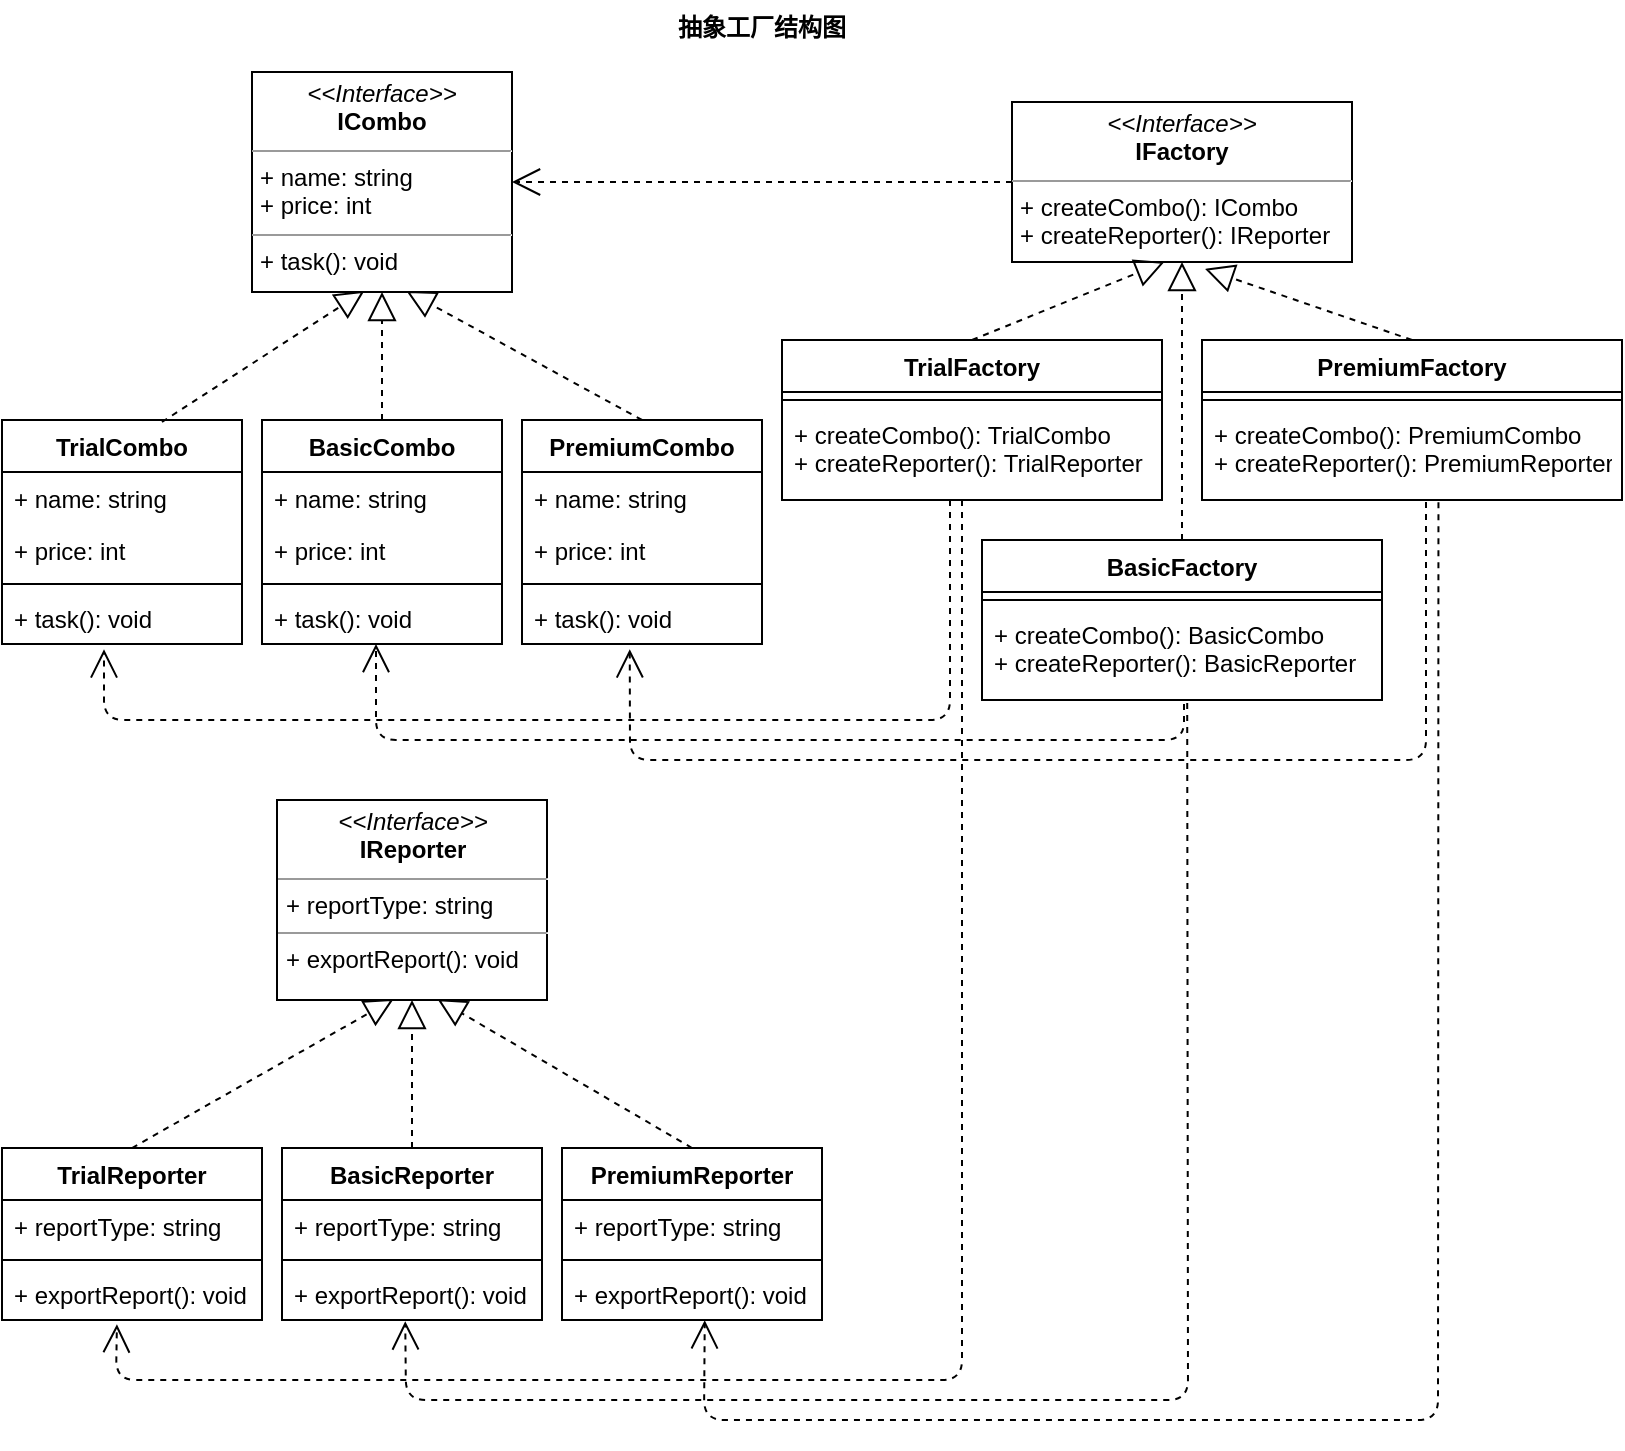 <mxfile><diagram id="y2cfcT8ju56EPe8BW9D_" name="第 1 页"><mxGraphModel dx="631" dy="519" grid="1" gridSize="10" guides="1" tooltips="1" connect="1" arrows="1" fold="1" page="1" pageScale="1" pageWidth="1654" pageHeight="1169" math="0" shadow="0"><root><mxCell id="0"/><mxCell id="1" parent="0"/><mxCell id="12" value="TrialCombo" style="swimlane;fontStyle=1;align=center;verticalAlign=top;childLayout=stackLayout;horizontal=1;startSize=26;horizontalStack=0;resizeParent=1;resizeParentMax=0;resizeLast=0;collapsible=1;marginBottom=0;" parent="1" vertex="1"><mxGeometry x="10" y="240" width="120" height="112" as="geometry"/></mxCell><mxCell id="13" value="+ name: string&#10;" style="text;strokeColor=none;fillColor=none;align=left;verticalAlign=top;spacingLeft=4;spacingRight=4;overflow=hidden;rotatable=0;points=[[0,0.5],[1,0.5]];portConstraint=eastwest;" parent="12" vertex="1"><mxGeometry y="26" width="120" height="26" as="geometry"/></mxCell><mxCell id="14" value="+ price: int&#10;" style="text;strokeColor=none;fillColor=none;align=left;verticalAlign=top;spacingLeft=4;spacingRight=4;overflow=hidden;rotatable=0;points=[[0,0.5],[1,0.5]];portConstraint=eastwest;" parent="12" vertex="1"><mxGeometry y="52" width="120" height="26" as="geometry"/></mxCell><mxCell id="15" value="" style="line;strokeWidth=1;fillColor=none;align=left;verticalAlign=middle;spacingTop=-1;spacingLeft=3;spacingRight=3;rotatable=0;labelPosition=right;points=[];portConstraint=eastwest;" parent="12" vertex="1"><mxGeometry y="78" width="120" height="8" as="geometry"/></mxCell><mxCell id="16" value="+ task(): void" style="text;strokeColor=none;fillColor=none;align=left;verticalAlign=top;spacingLeft=4;spacingRight=4;overflow=hidden;rotatable=0;points=[[0,0.5],[1,0.5]];portConstraint=eastwest;" parent="12" vertex="1"><mxGeometry y="86" width="120" height="26" as="geometry"/></mxCell><mxCell id="19" value="BasicCombo" style="swimlane;fontStyle=1;align=center;verticalAlign=top;childLayout=stackLayout;horizontal=1;startSize=26;horizontalStack=0;resizeParent=1;resizeParentMax=0;resizeLast=0;collapsible=1;marginBottom=0;" parent="1" vertex="1"><mxGeometry x="140" y="240" width="120" height="112" as="geometry"/></mxCell><mxCell id="20" value="+ name: string&#10;" style="text;strokeColor=none;fillColor=none;align=left;verticalAlign=top;spacingLeft=4;spacingRight=4;overflow=hidden;rotatable=0;points=[[0,0.5],[1,0.5]];portConstraint=eastwest;" parent="19" vertex="1"><mxGeometry y="26" width="120" height="26" as="geometry"/></mxCell><mxCell id="21" value="+ price: int&#10;" style="text;strokeColor=none;fillColor=none;align=left;verticalAlign=top;spacingLeft=4;spacingRight=4;overflow=hidden;rotatable=0;points=[[0,0.5],[1,0.5]];portConstraint=eastwest;" parent="19" vertex="1"><mxGeometry y="52" width="120" height="26" as="geometry"/></mxCell><mxCell id="22" value="" style="line;strokeWidth=1;fillColor=none;align=left;verticalAlign=middle;spacingTop=-1;spacingLeft=3;spacingRight=3;rotatable=0;labelPosition=right;points=[];portConstraint=eastwest;" parent="19" vertex="1"><mxGeometry y="78" width="120" height="8" as="geometry"/></mxCell><mxCell id="23" value="+ task(): void" style="text;strokeColor=none;fillColor=none;align=left;verticalAlign=top;spacingLeft=4;spacingRight=4;overflow=hidden;rotatable=0;points=[[0,0.5],[1,0.5]];portConstraint=eastwest;" parent="19" vertex="1"><mxGeometry y="86" width="120" height="26" as="geometry"/></mxCell><mxCell id="24" value="PremiumCombo" style="swimlane;fontStyle=1;align=center;verticalAlign=top;childLayout=stackLayout;horizontal=1;startSize=26;horizontalStack=0;resizeParent=1;resizeParentMax=0;resizeLast=0;collapsible=1;marginBottom=0;" parent="1" vertex="1"><mxGeometry x="270" y="240" width="120" height="112" as="geometry"/></mxCell><mxCell id="25" value="+ name: string&#10;" style="text;strokeColor=none;fillColor=none;align=left;verticalAlign=top;spacingLeft=4;spacingRight=4;overflow=hidden;rotatable=0;points=[[0,0.5],[1,0.5]];portConstraint=eastwest;" parent="24" vertex="1"><mxGeometry y="26" width="120" height="26" as="geometry"/></mxCell><mxCell id="26" value="+ price: int&#10;" style="text;strokeColor=none;fillColor=none;align=left;verticalAlign=top;spacingLeft=4;spacingRight=4;overflow=hidden;rotatable=0;points=[[0,0.5],[1,0.5]];portConstraint=eastwest;" parent="24" vertex="1"><mxGeometry y="52" width="120" height="26" as="geometry"/></mxCell><mxCell id="27" value="" style="line;strokeWidth=1;fillColor=none;align=left;verticalAlign=middle;spacingTop=-1;spacingLeft=3;spacingRight=3;rotatable=0;labelPosition=right;points=[];portConstraint=eastwest;" parent="24" vertex="1"><mxGeometry y="78" width="120" height="8" as="geometry"/></mxCell><mxCell id="28" value="+ task(): void" style="text;strokeColor=none;fillColor=none;align=left;verticalAlign=top;spacingLeft=4;spacingRight=4;overflow=hidden;rotatable=0;points=[[0,0.5],[1,0.5]];portConstraint=eastwest;" parent="24" vertex="1"><mxGeometry y="86" width="120" height="26" as="geometry"/></mxCell><mxCell id="29" value="&lt;p style=&quot;margin: 0px ; margin-top: 4px ; text-align: center&quot;&gt;&lt;i&gt;&amp;lt;&amp;lt;Interface&amp;gt;&amp;gt;&lt;/i&gt;&lt;br&gt;&lt;b&gt;ICombo&lt;/b&gt;&lt;/p&gt;&lt;hr size=&quot;1&quot;&gt;&lt;p style=&quot;margin: 0px ; margin-left: 4px&quot;&gt;+ name: string&lt;/p&gt;&lt;p style=&quot;margin: 0px ; margin-left: 4px&quot;&gt;+ price: int&lt;/p&gt;&lt;hr size=&quot;1&quot;&gt;&lt;p style=&quot;margin: 0px ; margin-left: 4px&quot;&gt;+ task(): void&lt;br&gt;&lt;/p&gt;" style="verticalAlign=top;align=left;overflow=fill;fontSize=12;fontFamily=Helvetica;html=1;" parent="1" vertex="1"><mxGeometry x="135" y="66" width="130" height="110" as="geometry"/></mxCell><mxCell id="38" value="" style="endArrow=block;dashed=1;endFill=0;endSize=12;html=1;exitX=0.5;exitY=0;exitDx=0;exitDy=0;entryX=0.5;entryY=1;entryDx=0;entryDy=0;" parent="1" source="19" target="29" edge="1"><mxGeometry width="160" relative="1" as="geometry"><mxPoint x="170" y="250" as="sourcePoint"/><mxPoint x="330" y="250" as="targetPoint"/></mxGeometry></mxCell><mxCell id="39" value="" style="endArrow=block;dashed=1;endFill=0;endSize=12;html=1;entryX=0.432;entryY=0.995;entryDx=0;entryDy=0;entryPerimeter=0;" parent="1" target="29" edge="1"><mxGeometry width="160" relative="1" as="geometry"><mxPoint x="90" y="241" as="sourcePoint"/><mxPoint x="340" y="200" as="targetPoint"/></mxGeometry></mxCell><mxCell id="40" value="" style="endArrow=block;dashed=1;endFill=0;endSize=12;html=1;exitX=0.5;exitY=0;exitDx=0;exitDy=0;entryX=0.594;entryY=0.995;entryDx=0;entryDy=0;entryPerimeter=0;" parent="1" source="24" target="29" edge="1"><mxGeometry width="160" relative="1" as="geometry"><mxPoint x="180" y="200" as="sourcePoint"/><mxPoint x="340" y="200" as="targetPoint"/></mxGeometry></mxCell><mxCell id="41" value="" style="endArrow=open;endSize=12;dashed=1;html=1;entryX=1;entryY=0.5;entryDx=0;entryDy=0;exitX=0;exitY=0.5;exitDx=0;exitDy=0;" parent="1" source="46" target="29" edge="1"><mxGeometry width="160" relative="1" as="geometry"><mxPoint x="461.12" y="120.84" as="sourcePoint"/><mxPoint x="500" y="60" as="targetPoint"/></mxGeometry></mxCell><mxCell id="45" value="抽象工厂结构图" style="text;align=center;fontStyle=1;verticalAlign=middle;spacingLeft=3;spacingRight=3;strokeColor=none;rotatable=0;points=[[0,0.5],[1,0.5]];portConstraint=eastwest;" parent="1" vertex="1"><mxGeometry x="350" y="30" width="80" height="26" as="geometry"/></mxCell><mxCell id="46" value="&lt;p style=&quot;margin: 0px ; margin-top: 4px ; text-align: center&quot;&gt;&lt;i&gt;&amp;lt;&amp;lt;Interface&amp;gt;&amp;gt;&lt;/i&gt;&lt;br&gt;&lt;b&gt;IFactory&lt;/b&gt;&lt;/p&gt;&lt;hr size=&quot;1&quot;&gt;&lt;p style=&quot;margin: 0px ; margin-left: 4px&quot;&gt;&lt;/p&gt;&lt;p style=&quot;margin: 0px ; margin-left: 4px&quot;&gt;+ createCombo(): ICombo&lt;br&gt;&lt;/p&gt;&lt;p style=&quot;margin: 0px ; margin-left: 4px&quot;&gt;+ createReporter(): IReporter&lt;/p&gt;" style="verticalAlign=top;align=left;overflow=fill;fontSize=12;fontFamily=Helvetica;html=1;" parent="1" vertex="1"><mxGeometry x="515" y="81" width="170" height="80" as="geometry"/></mxCell><mxCell id="47" value="TrialFactory" style="swimlane;fontStyle=1;align=center;verticalAlign=top;childLayout=stackLayout;horizontal=1;startSize=26;horizontalStack=0;resizeParent=1;resizeParentMax=0;resizeLast=0;collapsible=1;marginBottom=0;" parent="1" vertex="1"><mxGeometry x="400" y="200" width="190" height="80" as="geometry"/></mxCell><mxCell id="50" value="" style="line;strokeWidth=1;fillColor=none;align=left;verticalAlign=middle;spacingTop=-1;spacingLeft=3;spacingRight=3;rotatable=0;labelPosition=right;points=[];portConstraint=eastwest;" parent="47" vertex="1"><mxGeometry y="26" width="190" height="8" as="geometry"/></mxCell><mxCell id="51" value="+ createCombo(): TrialCombo&#10;+ createReporter(): TrialReporter" style="text;strokeColor=none;fillColor=none;align=left;verticalAlign=top;spacingLeft=4;spacingRight=4;overflow=hidden;rotatable=0;points=[[0,0.5],[1,0.5]];portConstraint=eastwest;" parent="47" vertex="1"><mxGeometry y="34" width="190" height="46" as="geometry"/></mxCell><mxCell id="52" value="BasicFactory" style="swimlane;fontStyle=1;align=center;verticalAlign=top;childLayout=stackLayout;horizontal=1;startSize=26;horizontalStack=0;resizeParent=1;resizeParentMax=0;resizeLast=0;collapsible=1;marginBottom=0;" parent="1" vertex="1"><mxGeometry x="500" y="300" width="200" height="80" as="geometry"/></mxCell><mxCell id="53" value="" style="line;strokeWidth=1;fillColor=none;align=left;verticalAlign=middle;spacingTop=-1;spacingLeft=3;spacingRight=3;rotatable=0;labelPosition=right;points=[];portConstraint=eastwest;" parent="52" vertex="1"><mxGeometry y="26" width="200" height="8" as="geometry"/></mxCell><mxCell id="54" value="+ createCombo(): BasicCombo&#10;+ createReporter(): BasicReporter" style="text;strokeColor=none;fillColor=none;align=left;verticalAlign=top;spacingLeft=4;spacingRight=4;overflow=hidden;rotatable=0;points=[[0,0.5],[1,0.5]];portConstraint=eastwest;" parent="52" vertex="1"><mxGeometry y="34" width="200" height="46" as="geometry"/></mxCell><mxCell id="55" value="PremiumFactory" style="swimlane;fontStyle=1;align=center;verticalAlign=top;childLayout=stackLayout;horizontal=1;startSize=26;horizontalStack=0;resizeParent=1;resizeParentMax=0;resizeLast=0;collapsible=1;marginBottom=0;" parent="1" vertex="1"><mxGeometry x="610" y="200" width="210" height="80" as="geometry"/></mxCell><mxCell id="56" value="" style="line;strokeWidth=1;fillColor=none;align=left;verticalAlign=middle;spacingTop=-1;spacingLeft=3;spacingRight=3;rotatable=0;labelPosition=right;points=[];portConstraint=eastwest;" parent="55" vertex="1"><mxGeometry y="26" width="210" height="8" as="geometry"/></mxCell><mxCell id="57" value="+ createCombo(): PremiumCombo&#10;+ createReporter(): PremiumReporter" style="text;strokeColor=none;fillColor=none;align=left;verticalAlign=top;spacingLeft=4;spacingRight=4;overflow=hidden;rotatable=0;points=[[0,0.5],[1,0.5]];portConstraint=eastwest;" parent="55" vertex="1"><mxGeometry y="34" width="210" height="46" as="geometry"/></mxCell><mxCell id="58" value="" style="endArrow=block;dashed=1;endFill=0;endSize=12;html=1;exitX=0.5;exitY=0;exitDx=0;exitDy=0;entryX=0.568;entryY=1.043;entryDx=0;entryDy=0;entryPerimeter=0;" parent="1" source="55" target="46" edge="1"><mxGeometry width="160" relative="1" as="geometry"><mxPoint x="727.78" y="220.55" as="sourcePoint"/><mxPoint x="606" y="160" as="targetPoint"/></mxGeometry></mxCell><mxCell id="59" value="" style="endArrow=block;dashed=1;endFill=0;endSize=12;html=1;exitX=0.5;exitY=0;exitDx=0;exitDy=0;entryX=0.5;entryY=1;entryDx=0;entryDy=0;" parent="1" source="52" target="46" edge="1"><mxGeometry width="160" relative="1" as="geometry"><mxPoint x="730" y="210" as="sourcePoint"/><mxPoint x="598" y="160" as="targetPoint"/></mxGeometry></mxCell><mxCell id="60" value="" style="endArrow=block;dashed=1;endFill=0;endSize=12;html=1;exitX=0.5;exitY=0;exitDx=0;exitDy=0;entryX=0.448;entryY=1;entryDx=0;entryDy=0;entryPerimeter=0;" parent="1" source="47" target="46" edge="1"><mxGeometry width="160" relative="1" as="geometry"><mxPoint x="620" y="290" as="sourcePoint"/><mxPoint x="590" y="160" as="targetPoint"/></mxGeometry></mxCell><mxCell id="61" value="" style="endArrow=open;endSize=12;dashed=1;html=1;entryX=0.425;entryY=1.103;entryDx=0;entryDy=0;entryPerimeter=0;" parent="1" target="16" edge="1"><mxGeometry width="160" relative="1" as="geometry"><mxPoint x="484" y="280" as="sourcePoint"/><mxPoint x="185" y="410" as="targetPoint"/><Array as="points"><mxPoint x="484" y="390"/><mxPoint x="61" y="390"/></Array></mxGeometry></mxCell><mxCell id="62" value="" style="endArrow=open;endSize=12;dashed=1;html=1;entryX=0.425;entryY=1.103;entryDx=0;entryDy=0;entryPerimeter=0;" parent="1" edge="1"><mxGeometry width="160" relative="1" as="geometry"><mxPoint x="601" y="382" as="sourcePoint"/><mxPoint x="197" y="351.998" as="targetPoint"/><Array as="points"><mxPoint x="601" y="400"/><mxPoint x="197" y="400"/></Array></mxGeometry></mxCell><mxCell id="63" value="" style="endArrow=open;endSize=12;dashed=1;html=1;entryX=0.449;entryY=1.103;entryDx=0;entryDy=0;entryPerimeter=0;" parent="1" target="28" edge="1"><mxGeometry width="160" relative="1" as="geometry"><mxPoint x="722" y="281" as="sourcePoint"/><mxPoint x="207" y="361.998" as="targetPoint"/><Array as="points"><mxPoint x="722" y="410"/><mxPoint x="324" y="410"/></Array></mxGeometry></mxCell><mxCell id="66" value="TrialReporter" style="swimlane;fontStyle=1;align=center;verticalAlign=top;childLayout=stackLayout;horizontal=1;startSize=26;horizontalStack=0;resizeParent=1;resizeParentMax=0;resizeLast=0;collapsible=1;marginBottom=0;" parent="1" vertex="1"><mxGeometry x="10" y="604" width="130" height="86" as="geometry"/></mxCell><mxCell id="67" value="+ reportType: string" style="text;strokeColor=none;fillColor=none;align=left;verticalAlign=top;spacingLeft=4;spacingRight=4;overflow=hidden;rotatable=0;points=[[0,0.5],[1,0.5]];portConstraint=eastwest;" parent="66" vertex="1"><mxGeometry y="26" width="130" height="26" as="geometry"/></mxCell><mxCell id="69" value="" style="line;strokeWidth=1;fillColor=none;align=left;verticalAlign=middle;spacingTop=-1;spacingLeft=3;spacingRight=3;rotatable=0;labelPosition=right;points=[];portConstraint=eastwest;" parent="66" vertex="1"><mxGeometry y="52" width="130" height="8" as="geometry"/></mxCell><mxCell id="70" value="+ exportReport(): void" style="text;strokeColor=none;fillColor=none;align=left;verticalAlign=top;spacingLeft=4;spacingRight=4;overflow=hidden;rotatable=0;points=[[0,0.5],[1,0.5]];portConstraint=eastwest;" parent="66" vertex="1"><mxGeometry y="60" width="130" height="26" as="geometry"/></mxCell><mxCell id="81" value="&lt;p style=&quot;margin: 0px ; margin-top: 4px ; text-align: center&quot;&gt;&lt;i&gt;&amp;lt;&amp;lt;Interface&amp;gt;&amp;gt;&lt;/i&gt;&lt;br&gt;&lt;b&gt;IReporter&lt;/b&gt;&lt;/p&gt;&lt;hr size=&quot;1&quot;&gt;&lt;p style=&quot;margin: 0px ; margin-left: 4px&quot;&gt;+ reportType: string&lt;br&gt;&lt;/p&gt;&lt;hr size=&quot;1&quot;&gt;&lt;p style=&quot;margin: 0px ; margin-left: 4px&quot;&gt;+ exportReport(): void&lt;br&gt;&lt;/p&gt;" style="verticalAlign=top;align=left;overflow=fill;fontSize=12;fontFamily=Helvetica;html=1;" parent="1" vertex="1"><mxGeometry x="147.5" y="430" width="135" height="100" as="geometry"/></mxCell><mxCell id="82" value="" style="endArrow=block;dashed=1;endFill=0;endSize=12;html=1;exitX=0.5;exitY=0;exitDx=0;exitDy=0;entryX=0.5;entryY=1;entryDx=0;entryDy=0;" parent="1" source="85" target="81" edge="1"><mxGeometry width="160" relative="1" as="geometry"><mxPoint x="200" y="604" as="sourcePoint"/><mxPoint x="330" y="614" as="targetPoint"/></mxGeometry></mxCell><mxCell id="83" value="" style="endArrow=block;dashed=1;endFill=0;endSize=12;html=1;entryX=0.432;entryY=0.995;entryDx=0;entryDy=0;entryPerimeter=0;exitX=0.5;exitY=0;exitDx=0;exitDy=0;" parent="1" source="66" target="81" edge="1"><mxGeometry width="160" relative="1" as="geometry"><mxPoint x="90" y="605" as="sourcePoint"/><mxPoint x="340" y="564" as="targetPoint"/></mxGeometry></mxCell><mxCell id="84" value="" style="endArrow=block;dashed=1;endFill=0;endSize=12;html=1;exitX=0.5;exitY=0;exitDx=0;exitDy=0;entryX=0.594;entryY=0.995;entryDx=0;entryDy=0;entryPerimeter=0;" parent="1" source="89" target="81" edge="1"><mxGeometry width="160" relative="1" as="geometry"><mxPoint x="330" y="604" as="sourcePoint"/><mxPoint x="340" y="564" as="targetPoint"/></mxGeometry></mxCell><mxCell id="85" value="BasicReporter" style="swimlane;fontStyle=1;align=center;verticalAlign=top;childLayout=stackLayout;horizontal=1;startSize=26;horizontalStack=0;resizeParent=1;resizeParentMax=0;resizeLast=0;collapsible=1;marginBottom=0;" parent="1" vertex="1"><mxGeometry x="150" y="604" width="130" height="86" as="geometry"/></mxCell><mxCell id="86" value="+ reportType: string" style="text;strokeColor=none;fillColor=none;align=left;verticalAlign=top;spacingLeft=4;spacingRight=4;overflow=hidden;rotatable=0;points=[[0,0.5],[1,0.5]];portConstraint=eastwest;" parent="85" vertex="1"><mxGeometry y="26" width="130" height="26" as="geometry"/></mxCell><mxCell id="87" value="" style="line;strokeWidth=1;fillColor=none;align=left;verticalAlign=middle;spacingTop=-1;spacingLeft=3;spacingRight=3;rotatable=0;labelPosition=right;points=[];portConstraint=eastwest;" parent="85" vertex="1"><mxGeometry y="52" width="130" height="8" as="geometry"/></mxCell><mxCell id="88" value="+ exportReport(): void" style="text;strokeColor=none;fillColor=none;align=left;verticalAlign=top;spacingLeft=4;spacingRight=4;overflow=hidden;rotatable=0;points=[[0,0.5],[1,0.5]];portConstraint=eastwest;" parent="85" vertex="1"><mxGeometry y="60" width="130" height="26" as="geometry"/></mxCell><mxCell id="89" value="PremiumReporter" style="swimlane;fontStyle=1;align=center;verticalAlign=top;childLayout=stackLayout;horizontal=1;startSize=26;horizontalStack=0;resizeParent=1;resizeParentMax=0;resizeLast=0;collapsible=1;marginBottom=0;" parent="1" vertex="1"><mxGeometry x="290" y="604" width="130" height="86" as="geometry"/></mxCell><mxCell id="90" value="+ reportType: string" style="text;strokeColor=none;fillColor=none;align=left;verticalAlign=top;spacingLeft=4;spacingRight=4;overflow=hidden;rotatable=0;points=[[0,0.5],[1,0.5]];portConstraint=eastwest;" parent="89" vertex="1"><mxGeometry y="26" width="130" height="26" as="geometry"/></mxCell><mxCell id="91" value="" style="line;strokeWidth=1;fillColor=none;align=left;verticalAlign=middle;spacingTop=-1;spacingLeft=3;spacingRight=3;rotatable=0;labelPosition=right;points=[];portConstraint=eastwest;" parent="89" vertex="1"><mxGeometry y="52" width="130" height="8" as="geometry"/></mxCell><mxCell id="92" value="+ exportReport(): void" style="text;strokeColor=none;fillColor=none;align=left;verticalAlign=top;spacingLeft=4;spacingRight=4;overflow=hidden;rotatable=0;points=[[0,0.5],[1,0.5]];portConstraint=eastwest;" parent="89" vertex="1"><mxGeometry y="60" width="130" height="26" as="geometry"/></mxCell><mxCell id="93" value="" style="endArrow=open;endSize=12;dashed=1;html=1;entryX=0.442;entryY=1.083;entryDx=0;entryDy=0;entryPerimeter=0;" parent="1" target="70" edge="1"><mxGeometry width="160" relative="1" as="geometry"><mxPoint x="490" y="280" as="sourcePoint"/><mxPoint x="60" y="721.667" as="targetPoint"/><Array as="points"><mxPoint x="490" y="720"/><mxPoint x="67" y="720"/></Array></mxGeometry></mxCell><mxCell id="94" value="" style="endArrow=open;endSize=12;dashed=1;html=1;entryX=0.474;entryY=1.026;entryDx=0;entryDy=0;entryPerimeter=0;exitX=0.513;exitY=1.033;exitDx=0;exitDy=0;exitPerimeter=0;" parent="1" source="54" target="88" edge="1"><mxGeometry width="160" relative="1" as="geometry"><mxPoint x="500" y="290" as="sourcePoint"/><mxPoint x="77.46" y="702.158" as="targetPoint"/><Array as="points"><mxPoint x="603" y="730"/><mxPoint x="212" y="730"/></Array></mxGeometry></mxCell><mxCell id="95" value="" style="endArrow=open;endSize=12;dashed=1;html=1;entryX=0.549;entryY=1.006;entryDx=0;entryDy=0;entryPerimeter=0;exitX=0.563;exitY=1.025;exitDx=0;exitDy=0;exitPerimeter=0;" parent="1" source="57" target="92" edge="1"><mxGeometry width="160" relative="1" as="geometry"><mxPoint x="612.6" y="391.518" as="sourcePoint"/><mxPoint x="221.62" y="700.676" as="targetPoint"/><Array as="points"><mxPoint x="728" y="740"/><mxPoint x="361" y="740"/></Array></mxGeometry></mxCell></root></mxGraphModel></diagram></mxfile>